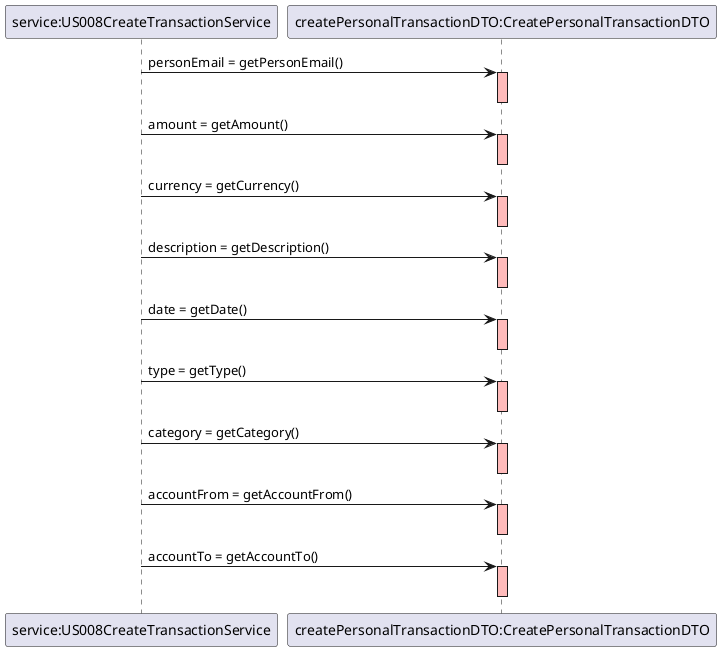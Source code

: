 @startuml

"service:US008CreateTransactionService" -> "createPersonalTransactionDTO:CreatePersonalTransactionDTO" : personEmail = getPersonEmail()
activate "createPersonalTransactionDTO:CreatePersonalTransactionDTO"  #FFBBBB
deactivate "createPersonalTransactionDTO:CreatePersonalTransactionDTO"

"service:US008CreateTransactionService" -> "createPersonalTransactionDTO:CreatePersonalTransactionDTO" : amount = getAmount()
activate "createPersonalTransactionDTO:CreatePersonalTransactionDTO"  #FFBBBB
deactivate "createPersonalTransactionDTO:CreatePersonalTransactionDTO"

"service:US008CreateTransactionService" -> "createPersonalTransactionDTO:CreatePersonalTransactionDTO" : currency = getCurrency()
activate "createPersonalTransactionDTO:CreatePersonalTransactionDTO"  #FFBBBB
deactivate "createPersonalTransactionDTO:CreatePersonalTransactionDTO"

"service:US008CreateTransactionService" -> "createPersonalTransactionDTO:CreatePersonalTransactionDTO" : description = getDescription()
activate "createPersonalTransactionDTO:CreatePersonalTransactionDTO"  #FFBBBB
deactivate "createPersonalTransactionDTO:CreatePersonalTransactionDTO"

"service:US008CreateTransactionService" -> "createPersonalTransactionDTO:CreatePersonalTransactionDTO" : date = getDate()
activate "createPersonalTransactionDTO:CreatePersonalTransactionDTO"  #FFBBBB
deactivate "createPersonalTransactionDTO:CreatePersonalTransactionDTO"

"service:US008CreateTransactionService" -> "createPersonalTransactionDTO:CreatePersonalTransactionDTO" : type = getType()
activate "createPersonalTransactionDTO:CreatePersonalTransactionDTO"  #FFBBBB
deactivate "createPersonalTransactionDTO:CreatePersonalTransactionDTO"

"service:US008CreateTransactionService" -> "createPersonalTransactionDTO:CreatePersonalTransactionDTO" : category = getCategory()
activate "createPersonalTransactionDTO:CreatePersonalTransactionDTO"  #FFBBBB
deactivate "createPersonalTransactionDTO:CreatePersonalTransactionDTO"

"service:US008CreateTransactionService" -> "createPersonalTransactionDTO:CreatePersonalTransactionDTO" : accountFrom = getAccountFrom()
activate "createPersonalTransactionDTO:CreatePersonalTransactionDTO"  #FFBBBB
deactivate "createPersonalTransactionDTO:CreatePersonalTransactionDTO"

"service:US008CreateTransactionService" -> "createPersonalTransactionDTO:CreatePersonalTransactionDTO" : accountTo = getAccountTo()
activate "createPersonalTransactionDTO:CreatePersonalTransactionDTO"  #FFBBBB
deactivate "createPersonalTransactionDTO:CreatePersonalTransactionDTO"




@enduml